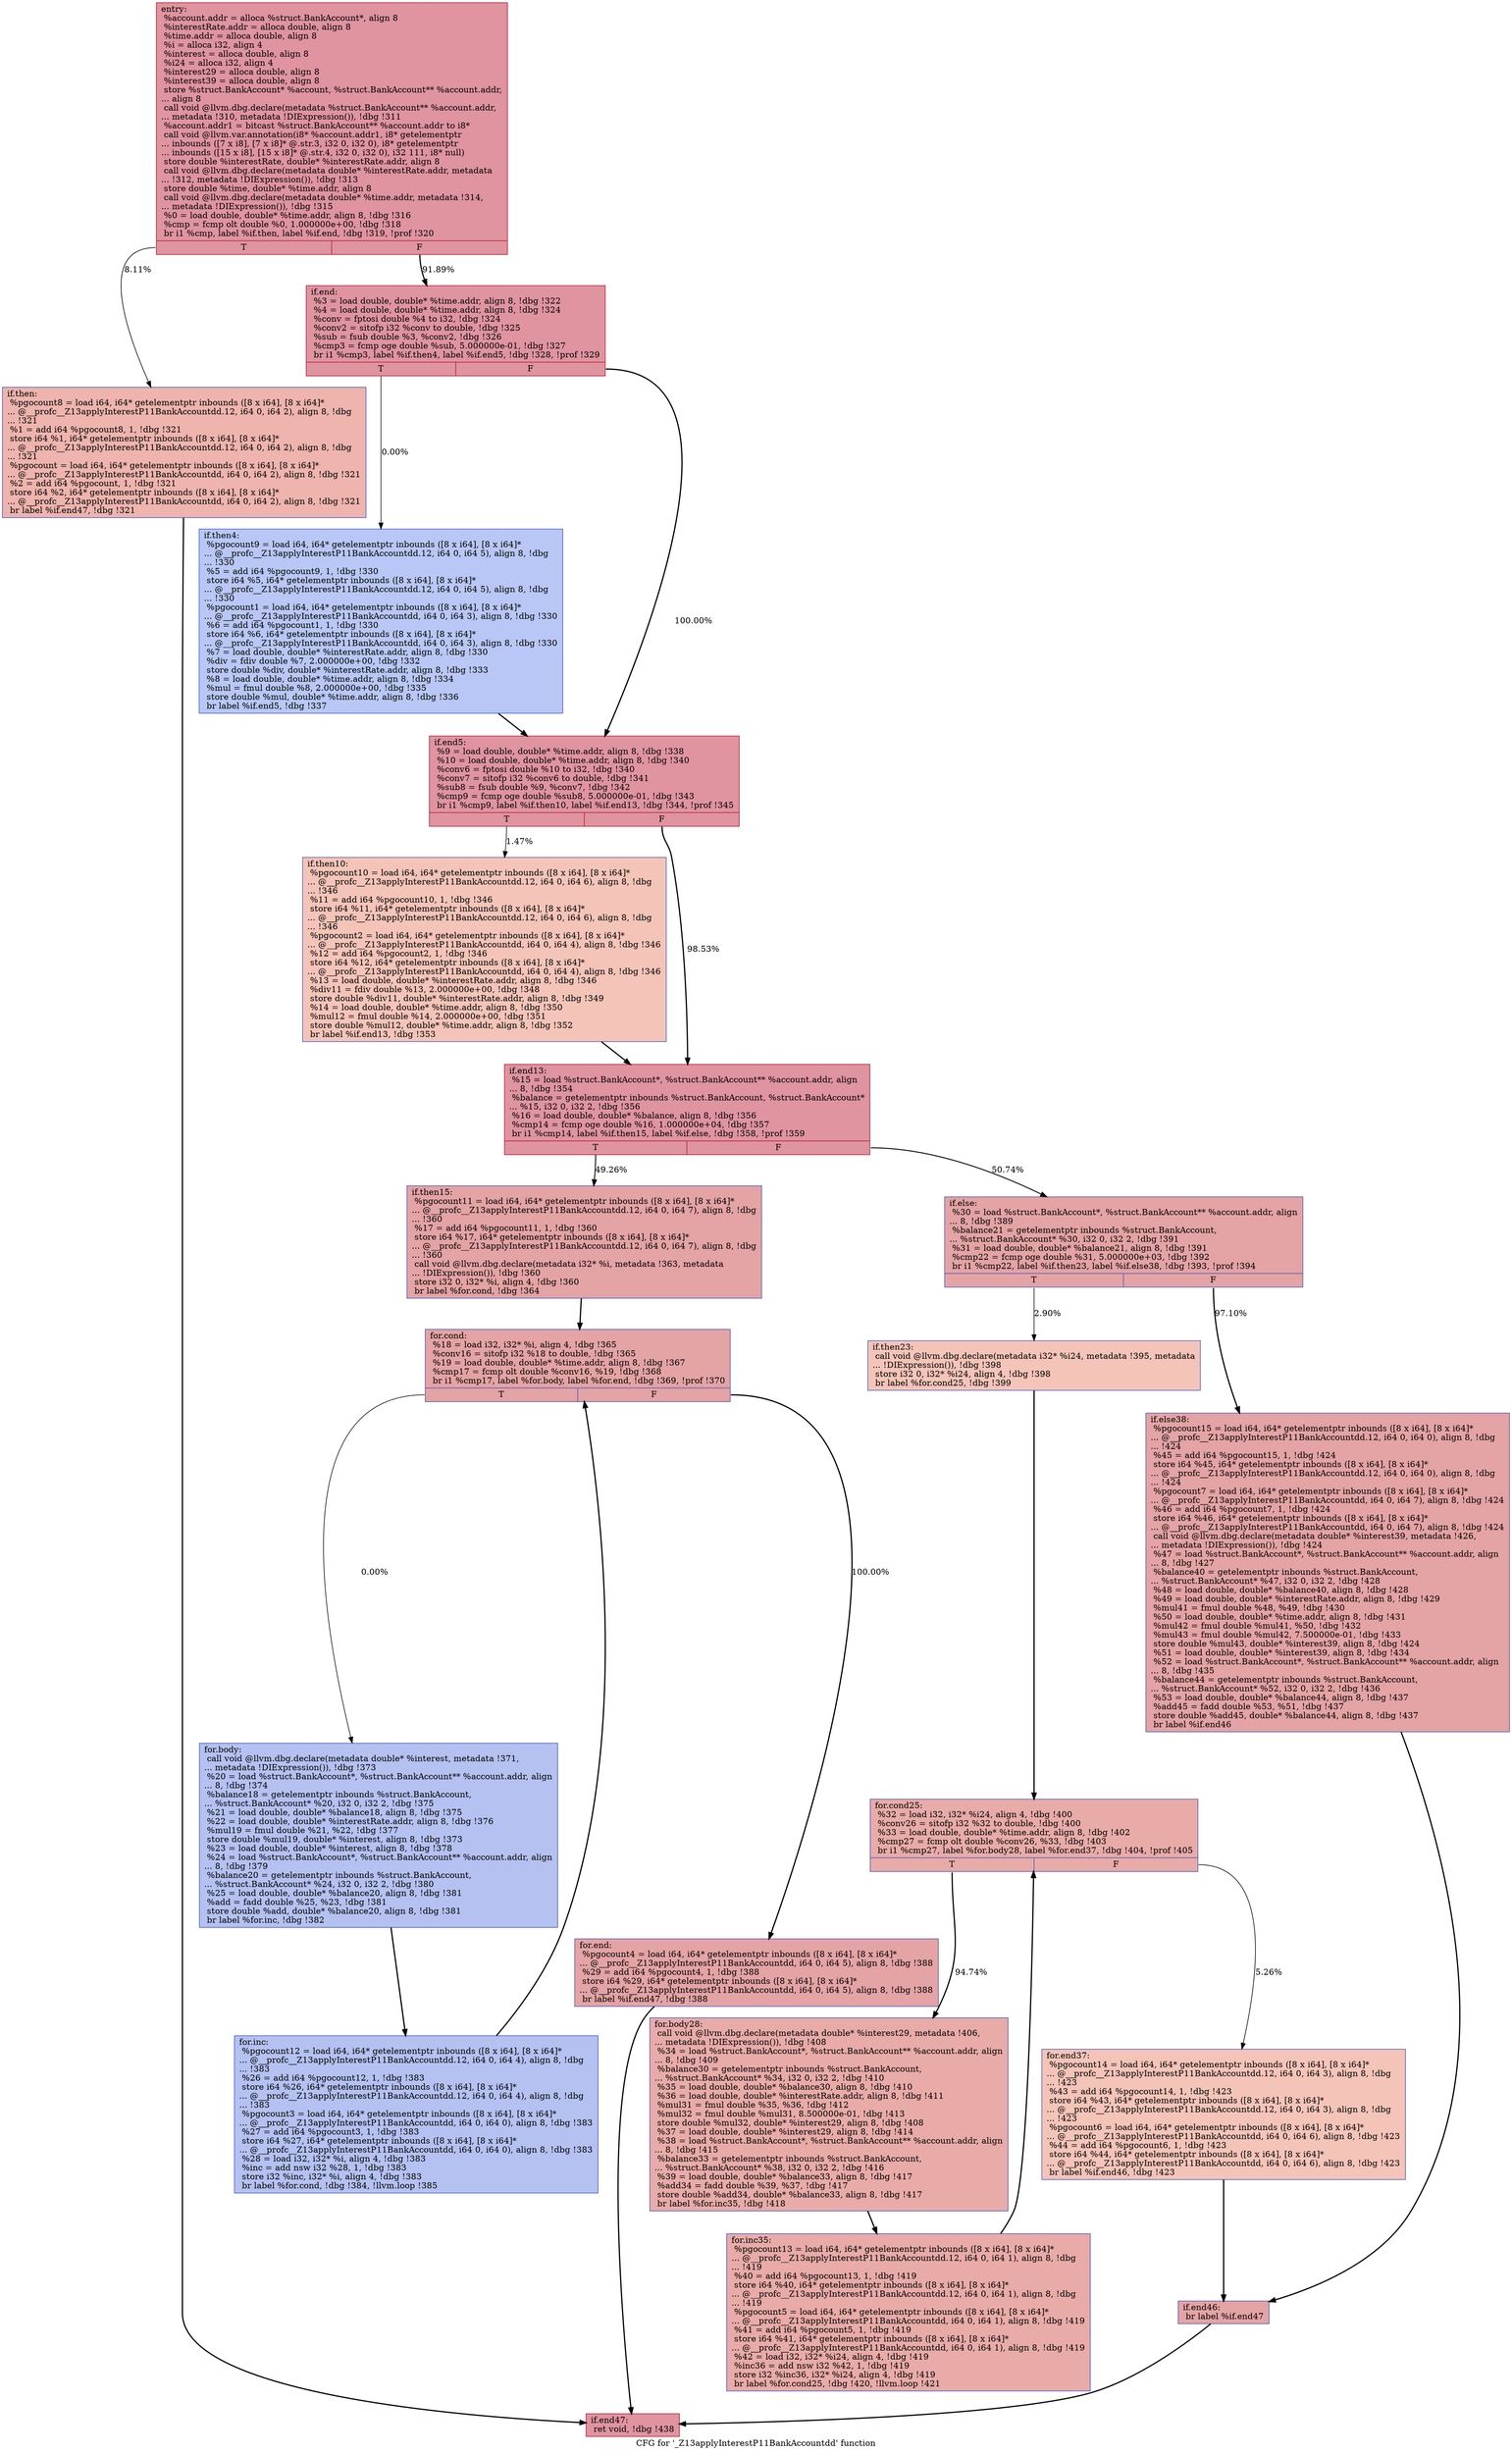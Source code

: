 digraph "CFG for '_Z13applyInterestP11BankAccountdd' function" {
	label="CFG for '_Z13applyInterestP11BankAccountdd' function";

	Node0x5588c5a54e20 [shape=record,color="#b70d28ff", style=filled, fillcolor="#b70d2870",label="{entry:\l  %account.addr = alloca %struct.BankAccount*, align 8\l  %interestRate.addr = alloca double, align 8\l  %time.addr = alloca double, align 8\l  %i = alloca i32, align 4\l  %interest = alloca double, align 8\l  %i24 = alloca i32, align 4\l  %interest29 = alloca double, align 8\l  %interest39 = alloca double, align 8\l  store %struct.BankAccount* %account, %struct.BankAccount** %account.addr,\l... align 8\l  call void @llvm.dbg.declare(metadata %struct.BankAccount** %account.addr,\l... metadata !310, metadata !DIExpression()), !dbg !311\l  %account.addr1 = bitcast %struct.BankAccount** %account.addr to i8*\l  call void @llvm.var.annotation(i8* %account.addr1, i8* getelementptr\l... inbounds ([7 x i8], [7 x i8]* @.str.3, i32 0, i32 0), i8* getelementptr\l... inbounds ([15 x i8], [15 x i8]* @.str.4, i32 0, i32 0), i32 111, i8* null)\l  store double %interestRate, double* %interestRate.addr, align 8\l  call void @llvm.dbg.declare(metadata double* %interestRate.addr, metadata\l... !312, metadata !DIExpression()), !dbg !313\l  store double %time, double* %time.addr, align 8\l  call void @llvm.dbg.declare(metadata double* %time.addr, metadata !314,\l... metadata !DIExpression()), !dbg !315\l  %0 = load double, double* %time.addr, align 8, !dbg !316\l  %cmp = fcmp olt double %0, 1.000000e+00, !dbg !318\l  br i1 %cmp, label %if.then, label %if.end, !dbg !319, !prof !320\l|{<s0>T|<s1>F}}"];
	Node0x5588c5a54e20:s0 -> Node0x5588c5a558e0[label="8.11%" penwidth=1.08];
	Node0x5588c5a54e20:s1 -> Node0x5588c5a55930[label="91.89%" penwidth=1.92];
	Node0x5588c5a558e0 [shape=record,color="#3d50c3ff", style=filled, fillcolor="#d8564670",label="{if.then:                                          \l  %pgocount8 = load i64, i64* getelementptr inbounds ([8 x i64], [8 x i64]*\l... @__profc__Z13applyInterestP11BankAccountdd.12, i64 0, i64 2), align 8, !dbg\l... !321\l  %1 = add i64 %pgocount8, 1, !dbg !321\l  store i64 %1, i64* getelementptr inbounds ([8 x i64], [8 x i64]*\l... @__profc__Z13applyInterestP11BankAccountdd.12, i64 0, i64 2), align 8, !dbg\l... !321\l  %pgocount = load i64, i64* getelementptr inbounds ([8 x i64], [8 x i64]*\l... @__profc__Z13applyInterestP11BankAccountdd, i64 0, i64 2), align 8, !dbg !321\l  %2 = add i64 %pgocount, 1, !dbg !321\l  store i64 %2, i64* getelementptr inbounds ([8 x i64], [8 x i64]*\l... @__profc__Z13applyInterestP11BankAccountdd, i64 0, i64 2), align 8, !dbg !321\l  br label %if.end47, !dbg !321\l}"];
	Node0x5588c5a558e0 -> Node0x5588c5a86a90[penwidth=2];
	Node0x5588c5a55930 [shape=record,color="#b70d28ff", style=filled, fillcolor="#b70d2870",label="{if.end:                                           \l  %3 = load double, double* %time.addr, align 8, !dbg !322\l  %4 = load double, double* %time.addr, align 8, !dbg !324\l  %conv = fptosi double %4 to i32, !dbg !324\l  %conv2 = sitofp i32 %conv to double, !dbg !325\l  %sub = fsub double %3, %conv2, !dbg !326\l  %cmp3 = fcmp oge double %sub, 5.000000e-01, !dbg !327\l  br i1 %cmp3, label %if.then4, label %if.end5, !dbg !328, !prof !329\l|{<s0>T|<s1>F}}"];
	Node0x5588c5a55930:s0 -> Node0x5588c5a55980[label="0.00%" penwidth=1.00];
	Node0x5588c5a55930:s1 -> Node0x5588c5a559d0[label="100.00%" penwidth=2.00];
	Node0x5588c5a55980 [shape=record,color="#3d50c3ff", style=filled, fillcolor="#5f7fe870",label="{if.then4:                                         \l  %pgocount9 = load i64, i64* getelementptr inbounds ([8 x i64], [8 x i64]*\l... @__profc__Z13applyInterestP11BankAccountdd.12, i64 0, i64 5), align 8, !dbg\l... !330\l  %5 = add i64 %pgocount9, 1, !dbg !330\l  store i64 %5, i64* getelementptr inbounds ([8 x i64], [8 x i64]*\l... @__profc__Z13applyInterestP11BankAccountdd.12, i64 0, i64 5), align 8, !dbg\l... !330\l  %pgocount1 = load i64, i64* getelementptr inbounds ([8 x i64], [8 x i64]*\l... @__profc__Z13applyInterestP11BankAccountdd, i64 0, i64 3), align 8, !dbg !330\l  %6 = add i64 %pgocount1, 1, !dbg !330\l  store i64 %6, i64* getelementptr inbounds ([8 x i64], [8 x i64]*\l... @__profc__Z13applyInterestP11BankAccountdd, i64 0, i64 3), align 8, !dbg !330\l  %7 = load double, double* %interestRate.addr, align 8, !dbg !330\l  %div = fdiv double %7, 2.000000e+00, !dbg !332\l  store double %div, double* %interestRate.addr, align 8, !dbg !333\l  %8 = load double, double* %time.addr, align 8, !dbg !334\l  %mul = fmul double %8, 2.000000e+00, !dbg !335\l  store double %mul, double* %time.addr, align 8, !dbg !336\l  br label %if.end5, !dbg !337\l}"];
	Node0x5588c5a55980 -> Node0x5588c5a559d0[penwidth=2];
	Node0x5588c5a559d0 [shape=record,color="#b70d28ff", style=filled, fillcolor="#b70d2870",label="{if.end5:                                          \l  %9 = load double, double* %time.addr, align 8, !dbg !338\l  %10 = load double, double* %time.addr, align 8, !dbg !340\l  %conv6 = fptosi double %10 to i32, !dbg !340\l  %conv7 = sitofp i32 %conv6 to double, !dbg !341\l  %sub8 = fsub double %9, %conv7, !dbg !342\l  %cmp9 = fcmp oge double %sub8, 5.000000e-01, !dbg !343\l  br i1 %cmp9, label %if.then10, label %if.end13, !dbg !344, !prof !345\l|{<s0>T|<s1>F}}"];
	Node0x5588c5a559d0:s0 -> Node0x5588c5a55a20[label="1.47%" penwidth=1.01];
	Node0x5588c5a559d0:s1 -> Node0x5588c5a55a70[label="98.53%" penwidth=1.99];
	Node0x5588c5a55a20 [shape=record,color="#3d50c3ff", style=filled, fillcolor="#e97a5f70",label="{if.then10:                                        \l  %pgocount10 = load i64, i64* getelementptr inbounds ([8 x i64], [8 x i64]*\l... @__profc__Z13applyInterestP11BankAccountdd.12, i64 0, i64 6), align 8, !dbg\l... !346\l  %11 = add i64 %pgocount10, 1, !dbg !346\l  store i64 %11, i64* getelementptr inbounds ([8 x i64], [8 x i64]*\l... @__profc__Z13applyInterestP11BankAccountdd.12, i64 0, i64 6), align 8, !dbg\l... !346\l  %pgocount2 = load i64, i64* getelementptr inbounds ([8 x i64], [8 x i64]*\l... @__profc__Z13applyInterestP11BankAccountdd, i64 0, i64 4), align 8, !dbg !346\l  %12 = add i64 %pgocount2, 1, !dbg !346\l  store i64 %12, i64* getelementptr inbounds ([8 x i64], [8 x i64]*\l... @__profc__Z13applyInterestP11BankAccountdd, i64 0, i64 4), align 8, !dbg !346\l  %13 = load double, double* %interestRate.addr, align 8, !dbg !346\l  %div11 = fdiv double %13, 2.000000e+00, !dbg !348\l  store double %div11, double* %interestRate.addr, align 8, !dbg !349\l  %14 = load double, double* %time.addr, align 8, !dbg !350\l  %mul12 = fmul double %14, 2.000000e+00, !dbg !351\l  store double %mul12, double* %time.addr, align 8, !dbg !352\l  br label %if.end13, !dbg !353\l}"];
	Node0x5588c5a55a20 -> Node0x5588c5a55a70[penwidth=2];
	Node0x5588c5a55a70 [shape=record,color="#b70d28ff", style=filled, fillcolor="#b70d2870",label="{if.end13:                                         \l  %15 = load %struct.BankAccount*, %struct.BankAccount** %account.addr, align\l... 8, !dbg !354\l  %balance = getelementptr inbounds %struct.BankAccount, %struct.BankAccount*\l... %15, i32 0, i32 2, !dbg !356\l  %16 = load double, double* %balance, align 8, !dbg !356\l  %cmp14 = fcmp oge double %16, 1.000000e+04, !dbg !357\l  br i1 %cmp14, label %if.then15, label %if.else, !dbg !358, !prof !359\l|{<s0>T|<s1>F}}"];
	Node0x5588c5a55a70:s0 -> Node0x5588c5a55ac0[label="49.26%" penwidth=1.49];
	Node0x5588c5a55a70:s1 -> Node0x5588c5a86810[label="50.74%" penwidth=1.51];
	Node0x5588c5a55ac0 [shape=record,color="#3d50c3ff", style=filled, fillcolor="#c32e3170",label="{if.then15:                                        \l  %pgocount11 = load i64, i64* getelementptr inbounds ([8 x i64], [8 x i64]*\l... @__profc__Z13applyInterestP11BankAccountdd.12, i64 0, i64 7), align 8, !dbg\l... !360\l  %17 = add i64 %pgocount11, 1, !dbg !360\l  store i64 %17, i64* getelementptr inbounds ([8 x i64], [8 x i64]*\l... @__profc__Z13applyInterestP11BankAccountdd.12, i64 0, i64 7), align 8, !dbg\l... !360\l  call void @llvm.dbg.declare(metadata i32* %i, metadata !363, metadata\l... !DIExpression()), !dbg !360\l  store i32 0, i32* %i, align 4, !dbg !360\l  br label %for.cond, !dbg !364\l}"];
	Node0x5588c5a55ac0 -> Node0x5588c5a55b10[penwidth=2];
	Node0x5588c5a55b10 [shape=record,color="#3d50c3ff", style=filled, fillcolor="#c32e3170",label="{for.cond:                                         \l  %18 = load i32, i32* %i, align 4, !dbg !365\l  %conv16 = sitofp i32 %18 to double, !dbg !365\l  %19 = load double, double* %time.addr, align 8, !dbg !367\l  %cmp17 = fcmp olt double %conv16, %19, !dbg !368\l  br i1 %cmp17, label %for.body, label %for.end, !dbg !369, !prof !370\l|{<s0>T|<s1>F}}"];
	Node0x5588c5a55b10:s0 -> Node0x5588c5a86720[label="0.00%" penwidth=1.00];
	Node0x5588c5a55b10:s1 -> Node0x5588c5a867c0[label="100.00%" penwidth=2.00];
	Node0x5588c5a86720 [shape=record,color="#3d50c3ff", style=filled, fillcolor="#5572df70",label="{for.body:                                         \l  call void @llvm.dbg.declare(metadata double* %interest, metadata !371,\l... metadata !DIExpression()), !dbg !373\l  %20 = load %struct.BankAccount*, %struct.BankAccount** %account.addr, align\l... 8, !dbg !374\l  %balance18 = getelementptr inbounds %struct.BankAccount,\l... %struct.BankAccount* %20, i32 0, i32 2, !dbg !375\l  %21 = load double, double* %balance18, align 8, !dbg !375\l  %22 = load double, double* %interestRate.addr, align 8, !dbg !376\l  %mul19 = fmul double %21, %22, !dbg !377\l  store double %mul19, double* %interest, align 8, !dbg !373\l  %23 = load double, double* %interest, align 8, !dbg !378\l  %24 = load %struct.BankAccount*, %struct.BankAccount** %account.addr, align\l... 8, !dbg !379\l  %balance20 = getelementptr inbounds %struct.BankAccount,\l... %struct.BankAccount* %24, i32 0, i32 2, !dbg !380\l  %25 = load double, double* %balance20, align 8, !dbg !381\l  %add = fadd double %25, %23, !dbg !381\l  store double %add, double* %balance20, align 8, !dbg !381\l  br label %for.inc, !dbg !382\l}"];
	Node0x5588c5a86720 -> Node0x5588c5a86770[penwidth=2];
	Node0x5588c5a86770 [shape=record,color="#3d50c3ff", style=filled, fillcolor="#5572df70",label="{for.inc:                                          \l  %pgocount12 = load i64, i64* getelementptr inbounds ([8 x i64], [8 x i64]*\l... @__profc__Z13applyInterestP11BankAccountdd.12, i64 0, i64 4), align 8, !dbg\l... !383\l  %26 = add i64 %pgocount12, 1, !dbg !383\l  store i64 %26, i64* getelementptr inbounds ([8 x i64], [8 x i64]*\l... @__profc__Z13applyInterestP11BankAccountdd.12, i64 0, i64 4), align 8, !dbg\l... !383\l  %pgocount3 = load i64, i64* getelementptr inbounds ([8 x i64], [8 x i64]*\l... @__profc__Z13applyInterestP11BankAccountdd, i64 0, i64 0), align 8, !dbg !383\l  %27 = add i64 %pgocount3, 1, !dbg !383\l  store i64 %27, i64* getelementptr inbounds ([8 x i64], [8 x i64]*\l... @__profc__Z13applyInterestP11BankAccountdd, i64 0, i64 0), align 8, !dbg !383\l  %28 = load i32, i32* %i, align 4, !dbg !383\l  %inc = add nsw i32 %28, 1, !dbg !383\l  store i32 %inc, i32* %i, align 4, !dbg !383\l  br label %for.cond, !dbg !384, !llvm.loop !385\l}"];
	Node0x5588c5a86770 -> Node0x5588c5a55b10[penwidth=2];
	Node0x5588c5a867c0 [shape=record,color="#3d50c3ff", style=filled, fillcolor="#c32e3170",label="{for.end:                                          \l  %pgocount4 = load i64, i64* getelementptr inbounds ([8 x i64], [8 x i64]*\l... @__profc__Z13applyInterestP11BankAccountdd, i64 0, i64 5), align 8, !dbg !388\l  %29 = add i64 %pgocount4, 1, !dbg !388\l  store i64 %29, i64* getelementptr inbounds ([8 x i64], [8 x i64]*\l... @__profc__Z13applyInterestP11BankAccountdd, i64 0, i64 5), align 8, !dbg !388\l  br label %if.end47, !dbg !388\l}"];
	Node0x5588c5a867c0 -> Node0x5588c5a86a90[penwidth=2];
	Node0x5588c5a86810 [shape=record,color="#3d50c3ff", style=filled, fillcolor="#c32e3170",label="{if.else:                                          \l  %30 = load %struct.BankAccount*, %struct.BankAccount** %account.addr, align\l... 8, !dbg !389\l  %balance21 = getelementptr inbounds %struct.BankAccount,\l... %struct.BankAccount* %30, i32 0, i32 2, !dbg !391\l  %31 = load double, double* %balance21, align 8, !dbg !391\l  %cmp22 = fcmp oge double %31, 5.000000e+03, !dbg !392\l  br i1 %cmp22, label %if.then23, label %if.else38, !dbg !393, !prof !394\l|{<s0>T|<s1>F}}"];
	Node0x5588c5a86810:s0 -> Node0x5588c5a86860[label="2.90%" penwidth=1.03];
	Node0x5588c5a86810:s1 -> Node0x5588c5a869f0[label="97.10%" penwidth=1.97];
	Node0x5588c5a86860 [shape=record,color="#3d50c3ff", style=filled, fillcolor="#e97a5f70",label="{if.then23:                                        \l  call void @llvm.dbg.declare(metadata i32* %i24, metadata !395, metadata\l... !DIExpression()), !dbg !398\l  store i32 0, i32* %i24, align 4, !dbg !398\l  br label %for.cond25, !dbg !399\l}"];
	Node0x5588c5a86860 -> Node0x5588c5a868b0[penwidth=2];
	Node0x5588c5a868b0 [shape=record,color="#3d50c3ff", style=filled, fillcolor="#cc403a70",label="{for.cond25:                                       \l  %32 = load i32, i32* %i24, align 4, !dbg !400\l  %conv26 = sitofp i32 %32 to double, !dbg !400\l  %33 = load double, double* %time.addr, align 8, !dbg !402\l  %cmp27 = fcmp olt double %conv26, %33, !dbg !403\l  br i1 %cmp27, label %for.body28, label %for.end37, !dbg !404, !prof !405\l|{<s0>T|<s1>F}}"];
	Node0x5588c5a868b0:s0 -> Node0x5588c5a86900[label="94.74%" penwidth=1.95];
	Node0x5588c5a868b0:s1 -> Node0x5588c5a869a0[label="5.26%" penwidth=1.05];
	Node0x5588c5a86900 [shape=record,color="#3d50c3ff", style=filled, fillcolor="#cc403a70",label="{for.body28:                                       \l  call void @llvm.dbg.declare(metadata double* %interest29, metadata !406,\l... metadata !DIExpression()), !dbg !408\l  %34 = load %struct.BankAccount*, %struct.BankAccount** %account.addr, align\l... 8, !dbg !409\l  %balance30 = getelementptr inbounds %struct.BankAccount,\l... %struct.BankAccount* %34, i32 0, i32 2, !dbg !410\l  %35 = load double, double* %balance30, align 8, !dbg !410\l  %36 = load double, double* %interestRate.addr, align 8, !dbg !411\l  %mul31 = fmul double %35, %36, !dbg !412\l  %mul32 = fmul double %mul31, 8.500000e-01, !dbg !413\l  store double %mul32, double* %interest29, align 8, !dbg !408\l  %37 = load double, double* %interest29, align 8, !dbg !414\l  %38 = load %struct.BankAccount*, %struct.BankAccount** %account.addr, align\l... 8, !dbg !415\l  %balance33 = getelementptr inbounds %struct.BankAccount,\l... %struct.BankAccount* %38, i32 0, i32 2, !dbg !416\l  %39 = load double, double* %balance33, align 8, !dbg !417\l  %add34 = fadd double %39, %37, !dbg !417\l  store double %add34, double* %balance33, align 8, !dbg !417\l  br label %for.inc35, !dbg !418\l}"];
	Node0x5588c5a86900 -> Node0x5588c5a86950[penwidth=2];
	Node0x5588c5a86950 [shape=record,color="#3d50c3ff", style=filled, fillcolor="#cc403a70",label="{for.inc35:                                        \l  %pgocount13 = load i64, i64* getelementptr inbounds ([8 x i64], [8 x i64]*\l... @__profc__Z13applyInterestP11BankAccountdd.12, i64 0, i64 1), align 8, !dbg\l... !419\l  %40 = add i64 %pgocount13, 1, !dbg !419\l  store i64 %40, i64* getelementptr inbounds ([8 x i64], [8 x i64]*\l... @__profc__Z13applyInterestP11BankAccountdd.12, i64 0, i64 1), align 8, !dbg\l... !419\l  %pgocount5 = load i64, i64* getelementptr inbounds ([8 x i64], [8 x i64]*\l... @__profc__Z13applyInterestP11BankAccountdd, i64 0, i64 1), align 8, !dbg !419\l  %41 = add i64 %pgocount5, 1, !dbg !419\l  store i64 %41, i64* getelementptr inbounds ([8 x i64], [8 x i64]*\l... @__profc__Z13applyInterestP11BankAccountdd, i64 0, i64 1), align 8, !dbg !419\l  %42 = load i32, i32* %i24, align 4, !dbg !419\l  %inc36 = add nsw i32 %42, 1, !dbg !419\l  store i32 %inc36, i32* %i24, align 4, !dbg !419\l  br label %for.cond25, !dbg !420, !llvm.loop !421\l}"];
	Node0x5588c5a86950 -> Node0x5588c5a868b0[penwidth=2];
	Node0x5588c5a869a0 [shape=record,color="#3d50c3ff", style=filled, fillcolor="#e97a5f70",label="{for.end37:                                        \l  %pgocount14 = load i64, i64* getelementptr inbounds ([8 x i64], [8 x i64]*\l... @__profc__Z13applyInterestP11BankAccountdd.12, i64 0, i64 3), align 8, !dbg\l... !423\l  %43 = add i64 %pgocount14, 1, !dbg !423\l  store i64 %43, i64* getelementptr inbounds ([8 x i64], [8 x i64]*\l... @__profc__Z13applyInterestP11BankAccountdd.12, i64 0, i64 3), align 8, !dbg\l... !423\l  %pgocount6 = load i64, i64* getelementptr inbounds ([8 x i64], [8 x i64]*\l... @__profc__Z13applyInterestP11BankAccountdd, i64 0, i64 6), align 8, !dbg !423\l  %44 = add i64 %pgocount6, 1, !dbg !423\l  store i64 %44, i64* getelementptr inbounds ([8 x i64], [8 x i64]*\l... @__profc__Z13applyInterestP11BankAccountdd, i64 0, i64 6), align 8, !dbg !423\l  br label %if.end46, !dbg !423\l}"];
	Node0x5588c5a869a0 -> Node0x5588c5a86a40[penwidth=2];
	Node0x5588c5a869f0 [shape=record,color="#3d50c3ff", style=filled, fillcolor="#c32e3170",label="{if.else38:                                        \l  %pgocount15 = load i64, i64* getelementptr inbounds ([8 x i64], [8 x i64]*\l... @__profc__Z13applyInterestP11BankAccountdd.12, i64 0, i64 0), align 8, !dbg\l... !424\l  %45 = add i64 %pgocount15, 1, !dbg !424\l  store i64 %45, i64* getelementptr inbounds ([8 x i64], [8 x i64]*\l... @__profc__Z13applyInterestP11BankAccountdd.12, i64 0, i64 0), align 8, !dbg\l... !424\l  %pgocount7 = load i64, i64* getelementptr inbounds ([8 x i64], [8 x i64]*\l... @__profc__Z13applyInterestP11BankAccountdd, i64 0, i64 7), align 8, !dbg !424\l  %46 = add i64 %pgocount7, 1, !dbg !424\l  store i64 %46, i64* getelementptr inbounds ([8 x i64], [8 x i64]*\l... @__profc__Z13applyInterestP11BankAccountdd, i64 0, i64 7), align 8, !dbg !424\l  call void @llvm.dbg.declare(metadata double* %interest39, metadata !426,\l... metadata !DIExpression()), !dbg !424\l  %47 = load %struct.BankAccount*, %struct.BankAccount** %account.addr, align\l... 8, !dbg !427\l  %balance40 = getelementptr inbounds %struct.BankAccount,\l... %struct.BankAccount* %47, i32 0, i32 2, !dbg !428\l  %48 = load double, double* %balance40, align 8, !dbg !428\l  %49 = load double, double* %interestRate.addr, align 8, !dbg !429\l  %mul41 = fmul double %48, %49, !dbg !430\l  %50 = load double, double* %time.addr, align 8, !dbg !431\l  %mul42 = fmul double %mul41, %50, !dbg !432\l  %mul43 = fmul double %mul42, 7.500000e-01, !dbg !433\l  store double %mul43, double* %interest39, align 8, !dbg !424\l  %51 = load double, double* %interest39, align 8, !dbg !434\l  %52 = load %struct.BankAccount*, %struct.BankAccount** %account.addr, align\l... 8, !dbg !435\l  %balance44 = getelementptr inbounds %struct.BankAccount,\l... %struct.BankAccount* %52, i32 0, i32 2, !dbg !436\l  %53 = load double, double* %balance44, align 8, !dbg !437\l  %add45 = fadd double %53, %51, !dbg !437\l  store double %add45, double* %balance44, align 8, !dbg !437\l  br label %if.end46\l}"];
	Node0x5588c5a869f0 -> Node0x5588c5a86a40[penwidth=2];
	Node0x5588c5a86a40 [shape=record,color="#3d50c3ff", style=filled, fillcolor="#c32e3170",label="{if.end46:                                         \l  br label %if.end47\l}"];
	Node0x5588c5a86a40 -> Node0x5588c5a86a90[penwidth=2];
	Node0x5588c5a86a90 [shape=record,color="#b70d28ff", style=filled, fillcolor="#b70d2870",label="{if.end47:                                         \l  ret void, !dbg !438\l}"];
}
